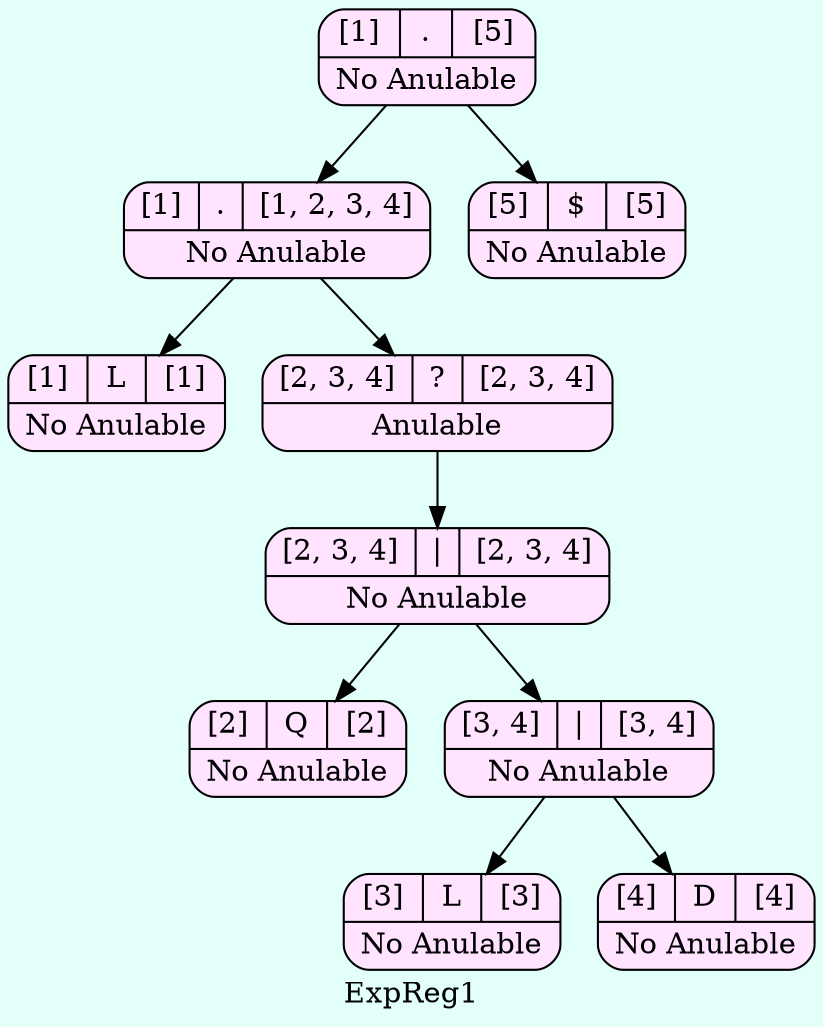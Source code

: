 digraph structs {
  bgcolor = "#E3FFFA"
   node [shape=Mrecord fillcolor="#FFE3FF" style =filled];
label ="ExpReg1"
    struct1050429406    [label="{{[1]|<here>.|[5]}|No Anulable}"];
    struct1050429406-> struct319100097
    struct319100097    [label="{{[1]|<here>.|[1, 2, 3, 4]}|No Anulable}"];
    struct319100097-> struct2027533399
    struct2027533399    [label="{{[1]|<here>L|[1]}|No Anulable}"];
    struct319100097-> struct738689164
    struct738689164    [label="{{[2, 3, 4]|<here>?|[2, 3, 4]}|Anulable}"];
    struct738689164-> struct1895399525
    struct1895399525    [label="{{[2, 3, 4]|<here>\||[2, 3, 4]}|No Anulable}"];
    struct1895399525-> struct1264656807
    struct1264656807    [label="{{[2]|<here>Q|[2]}|No Anulable}"];
    struct1895399525-> struct2117029776
    struct2117029776    [label="{{[3, 4]|<here>\||[3, 4]}|No Anulable}"];
    struct2117029776-> struct1857860409
    struct1857860409    [label="{{[3]|<here>L|[3]}|No Anulable}"];
    struct2117029776-> struct1383787555
    struct1383787555    [label="{{[4]|<here>D|[4]}|No Anulable}"];
    struct1050429406-> struct282366930
    struct282366930    [label="{{[5]|<here>$|[5]}|No Anulable}"];

}